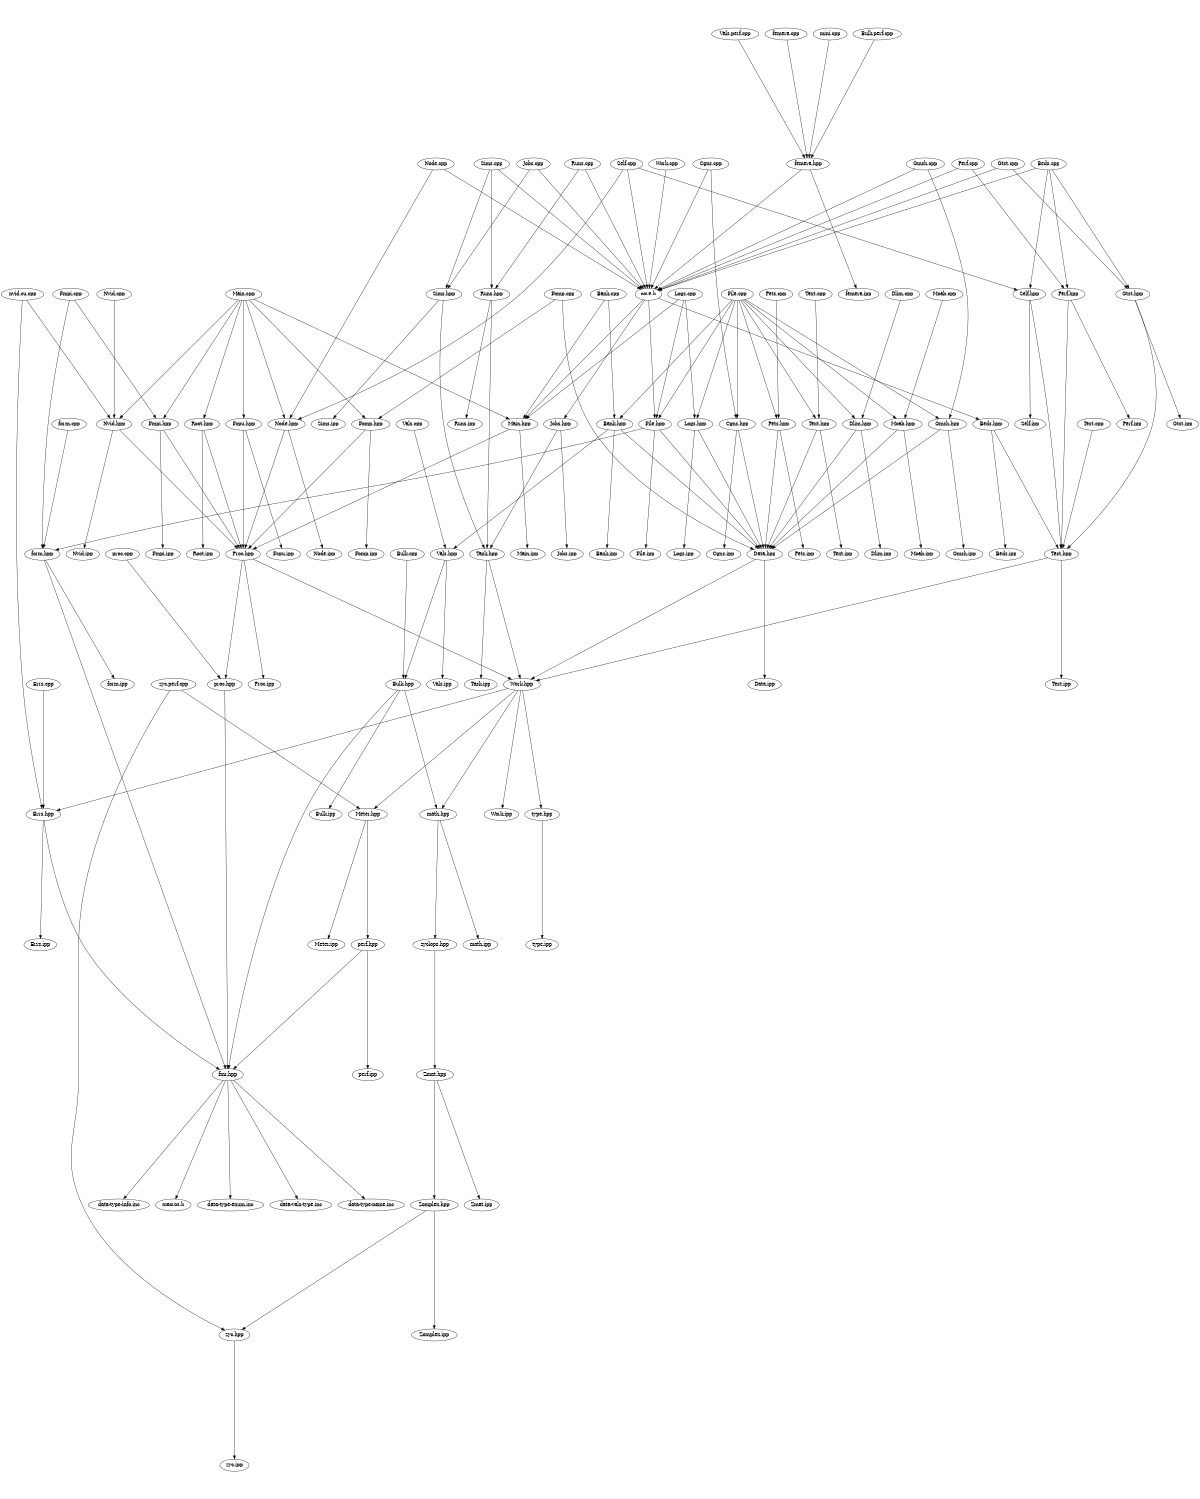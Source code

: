digraph "source tree" {
    overlap=scale;
    size="8,10";
    ratio="fill";
    fontsize="16";
    fontname="Helvetica";
	clusterrank="local";
	"math.hpp" -> "zyclops.hpp"
	"Fomp.hpp" -> "Fomp.ipp"
	"Work.hpp" -> "Work.ipp"
	"Work.cpp" -> "core.h"
	"File.cpp" -> "Bank.hpp"
	"Cgns.hpp" -> "Cgns.ipp"
	"File.cpp" -> "Logs.hpp"
	"Pets.hpp" -> "Pets.ipp"
	"Task.hpp" -> "Work.hpp"
	"proc.cpp" -> "proc.hpp"
	"Self.cpp" -> "Node.hpp"
	"File.cpp" -> "Text.hpp"
	"Bulk.hpp" -> "math.hpp"
	"Zomplex.hpp" -> "zyc.hpp"
	"Gtst.hpp" -> "Gtst.ipp"
	"Vals.perf.cpp" -> "femera.hpp"
	"zyc.hpp" -> "zyc.ipp"
	"Vals.hpp" -> "Bulk.hpp"
	"type.hpp" -> "type.ipp"
	"fmr.hpp" -> "data-type-info.inc"
	"perf.hpp" -> "fmr.hpp"
	"Fmpi.cpp" -> "form.hpp"
	"Errs.hpp" -> "Errs.ipp"
	"Zomplex.hpp" -> "Zomplex.ipp"
	"Root.hpp" -> "Proc.hpp"
	"Text.hpp" -> "Data.hpp"
	"Dlim.hpp" -> "Data.hpp"
	"Sims.cpp" -> "core.h"
	"Fcpu.hpp" -> "Proc.hpp"
	"Node.hpp" -> "Node.ipp"
	"Cgns.cpp" -> "core.h"
	"Bank.hpp" -> "Data.hpp"
	"File.hpp" -> "form.hpp"
	"Jobs.hpp" -> "Task.hpp"
	"femera.cpp" -> "femera.hpp"
	"Fmpi.hpp" -> "Proc.hpp"
	"math.hpp" -> "math.ipp"
	"Runs.cpp" -> "core.h"
	"core.h" -> "File.hpp"
	"File.cpp" -> "Cgns.hpp"
	"Self.cpp" -> "core.h"
	"Gtst.cpp" -> "core.h"
	"Sims.hpp" -> "Sims.ipp"
	"core.h" -> "Beds.hpp"
	"Data.hpp" -> "Data.ipp"
	"Gtst.hpp" -> "Test.hpp"
	"Moab.hpp" -> "Moab.ipp"
	"Work.hpp" -> "math.hpp"
	"Jobs.hpp" -> "Jobs.ipp"
	"Self.cpp" -> "Self.hpp"
	"Moab.cpp" -> "Moab.hpp"
	"core.h" -> "Jobs.hpp"
	"Pets.hpp" -> "Data.hpp"
	"Main.cpp" -> "Fcpu.hpp"
	"Logs.hpp" -> "Logs.ipp"
	"Fomp.cpp" -> "Fomp.hpp"
	"Node.hpp" -> "Proc.hpp"
	"Work.hpp" -> "Errs.hpp"
	"Beds.cpp" -> "Self.hpp"
	"Perf.hpp" -> "Test.hpp"
	"Errs.hpp" -> "fmr.hpp"
	"Logs.cpp" -> "Logs.hpp"
	"mini.cpp" -> "femera.hpp"
	"Zmat.hpp" -> "Zmat.ipp"
	"Meter.hpp" -> "perf.hpp"
	"proc.hpp" -> "fmr.hpp"
	"form.cpp" -> "form.hpp"
	"Logs.cpp" -> "File.hpp"
	"fmr.hpp" -> "macros.h"
	"Self.hpp" -> "Test.hpp"
	"Bulk.hpp" -> "fmr.hpp"
	"Gmsh.cpp" -> "Gmsh.hpp"
	"Errs.cpp" -> "Errs.hpp"
	"Bulk.perf.cpp" -> "femera.hpp"
	"Pets.cpp" -> "Pets.hpp"
	"Main.hpp" -> "Proc.hpp"
	"Proc.hpp" -> "Work.hpp"
	"fmr.hpp" -> "data-type-enum.inc"
	"Moab.hpp" -> "Data.hpp"
	"Vals.hpp" -> "Vals.ipp"
	"Task.hpp" -> "Task.ipp"
	"Fcpu.hpp" -> "Fcpu.ipp"
	"Main.cpp" -> "Root.hpp"
	"core.h" -> "Main.hpp"
	"Bulk.hpp" -> "Bulk.ipp"
	"Main.hpp" -> "Main.ipp"
	"Bank.cpp" -> "Main.hpp"
	"Data.hpp" -> "Work.hpp"
	"Sims.hpp" -> "Task.hpp"
	"Main.cpp" -> "Main.hpp"
	"Work.hpp" -> "Meter.hpp"
	"Fmpi.hpp" -> "Fmpi.ipp"
	"Root.hpp" -> "Root.ipp"
	"Sims.cpp" -> "Sims.hpp"
	"Bank.hpp" -> "Vals.hpp"
	"Beds.hpp" -> "Test.hpp"
	"Cgns.hpp" -> "Data.hpp"
	"Proc.hpp" -> "proc.hpp"
	"Meter.hpp" -> "Meter.ipp"
	"Beds.cpp" -> "core.h"
	"File.cpp" -> "Moab.hpp"
	"Bank.hpp" -> "Bank.ipp"
	"Bulk.cpp" -> "Bulk.hpp"
	"File.hpp" -> "Data.hpp"
	"Perf.hpp" -> "Perf.ipp"
	"Main.cpp" -> "Nvid.hpp"
	"Node.cpp" -> "core.h"
	"form.hpp" -> "form.ipp"
	"Dlim.hpp" -> "Dlim.ipp"
	"Main.cpp" -> "Fomp.hpp"
	"Runs.hpp" -> "Task.hpp"
	"zyc.perf.cpp" -> "Meter.hpp"
	"form.hpp" -> "fmr.hpp"
	"Perf.cpp" -> "core.h"
	"File.cpp" -> "File.hpp"
	"File.cpp" -> "Dlim.hpp"
	"Fomp.hpp" -> "Proc.hpp"
	"Dlim.cpp" -> "Dlim.hpp"
	"zyc.perf.cpp" -> "zyc.hpp"
	"Beds.cpp" -> "Perf.hpp"
	"Test.hpp" -> "Work.hpp"
	"Main.cpp" -> "Fmpi.hpp"
	"femera.hpp" -> "femera.ipp"
	"Cgns.cpp" -> "Cgns.hpp"
	"Gmsh.cpp" -> "core.h"
	"Test.cpp" -> "Test.hpp"
	"Gtst.cpp" -> "Gtst.hpp"
	"Nvid.hpp" -> "Nvid.ipp"
	"fmr.hpp" -> "data-vals-type.inc"
	"Runs.hpp" -> "Runs.ipp"
	"Sims.cpp" -> "Runs.hpp"
	"Vals.cpp" -> "Vals.hpp"
	"nvid.cu.cpp" -> "Nvid.hpp"
	"Text.hpp" -> "Text.ipp"
	"perf.hpp" -> "perf.ipp"
	"File.cpp" -> "Gmsh.hpp"
	"Beds.hpp" -> "Beds.ipp"
	"Perf.cpp" -> "Perf.hpp"
	"Node.cpp" -> "Node.hpp"
	"fmr.hpp" -> "data-type-name.inc"
	"Logs.hpp" -> "Data.hpp"
	"Logs.cpp" -> "Main.hpp"
	"Work.hpp" -> "type.hpp"
	"Zmat.hpp" -> "Zomplex.hpp"
	"Text.cpp" -> "Text.hpp"
	"Test.hpp" -> "Test.ipp"
	"Runs.cpp" -> "Runs.hpp"
	"Jobs.cpp" -> "Sims.hpp"
	"Proc.hpp" -> "Proc.ipp"
	"zyclops.hpp" -> "Zmat.hpp"
	"Self.hpp" -> "Self.ipp"
	"Fmpi.cpp" -> "Fmpi.hpp"
	"Main.cpp" -> "Node.hpp"
	"Jobs.cpp" -> "core.h"
	"File.hpp" -> "File.ipp"
	"femera.hpp" -> "core.h"
	"Bank.cpp" -> "Bank.hpp"
	"Fomp.cpp" -> "Data.hpp"
	"Gmsh.hpp" -> "Gmsh.ipp"
	"nvid.cu.cpp" -> "Errs.hpp"
	"File.cpp" -> "Pets.hpp"
	"Nvid.cpp" -> "Nvid.hpp"
	"Beds.cpp" -> "Gtst.hpp"
	"Nvid.hpp" -> "Proc.hpp"
	"Gmsh.hpp" -> "Data.hpp"
}
